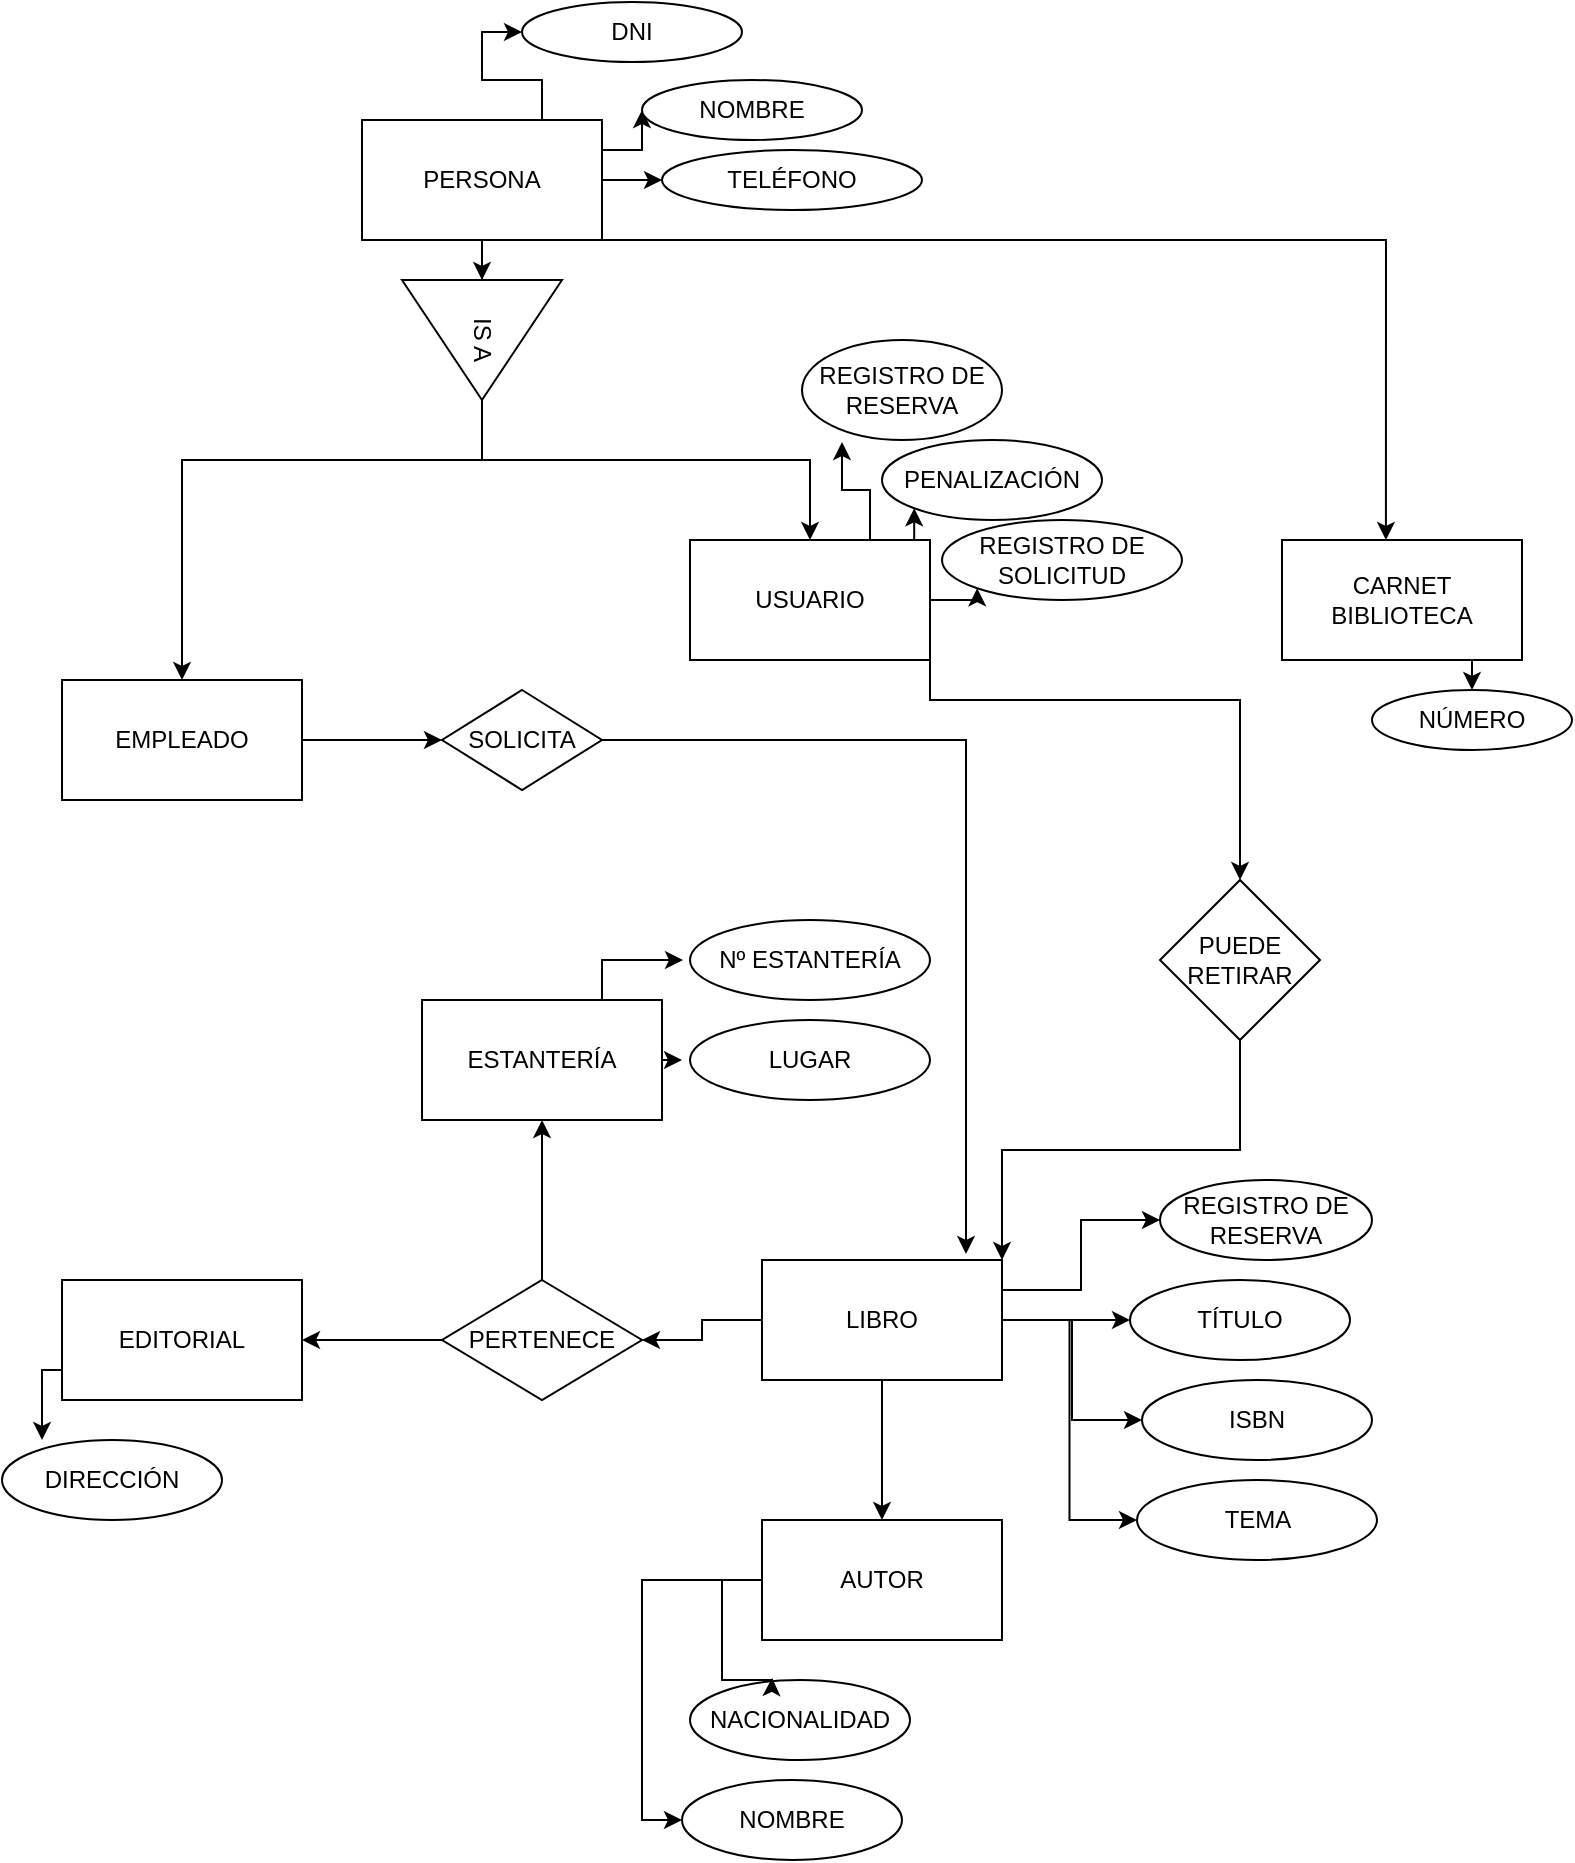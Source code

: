 <mxfile version="22.0.2" type="device">
  <diagram name="Página-1" id="P3Kp_mkD6SCr7D9hnscQ">
    <mxGraphModel dx="1019" dy="1989" grid="1" gridSize="10" guides="1" tooltips="1" connect="1" arrows="1" fold="1" page="1" pageScale="1" pageWidth="827" pageHeight="1169" math="0" shadow="0">
      <root>
        <mxCell id="0" />
        <mxCell id="1" parent="0" />
        <mxCell id="BDFHSOEbUySi55BflPAm-15" style="edgeStyle=orthogonalEdgeStyle;rounded=0;orthogonalLoop=1;jettySize=auto;html=1;exitX=1;exitY=0.5;exitDx=0;exitDy=0;entryX=0;entryY=0.5;entryDx=0;entryDy=0;" parent="1" source="BDFHSOEbUySi55BflPAm-1" target="BDFHSOEbUySi55BflPAm-7" edge="1">
          <mxGeometry relative="1" as="geometry" />
        </mxCell>
        <mxCell id="BDFHSOEbUySi55BflPAm-19" style="edgeStyle=orthogonalEdgeStyle;rounded=0;orthogonalLoop=1;jettySize=auto;html=1;exitX=0;exitY=0.5;exitDx=0;exitDy=0;entryX=1;entryY=0.5;entryDx=0;entryDy=0;" parent="1" source="BDFHSOEbUySi55BflPAm-1" target="BDFHSOEbUySi55BflPAm-18" edge="1">
          <mxGeometry relative="1" as="geometry" />
        </mxCell>
        <mxCell id="BDFHSOEbUySi55BflPAm-23" style="edgeStyle=orthogonalEdgeStyle;rounded=0;orthogonalLoop=1;jettySize=auto;html=1;exitX=1;exitY=0.5;exitDx=0;exitDy=0;entryX=0;entryY=0.5;entryDx=0;entryDy=0;" parent="1" source="BDFHSOEbUySi55BflPAm-1" target="BDFHSOEbUySi55BflPAm-21" edge="1">
          <mxGeometry relative="1" as="geometry" />
        </mxCell>
        <mxCell id="BDFHSOEbUySi55BflPAm-24" style="edgeStyle=orthogonalEdgeStyle;rounded=0;orthogonalLoop=1;jettySize=auto;html=1;exitX=1;exitY=0.5;exitDx=0;exitDy=0;entryX=0;entryY=0.5;entryDx=0;entryDy=0;" parent="1" source="BDFHSOEbUySi55BflPAm-1" target="BDFHSOEbUySi55BflPAm-22" edge="1">
          <mxGeometry relative="1" as="geometry" />
        </mxCell>
        <mxCell id="BDFHSOEbUySi55BflPAm-66" style="edgeStyle=orthogonalEdgeStyle;rounded=0;orthogonalLoop=1;jettySize=auto;html=1;exitX=1;exitY=0.25;exitDx=0;exitDy=0;entryX=0;entryY=0.5;entryDx=0;entryDy=0;" parent="1" source="BDFHSOEbUySi55BflPAm-1" target="BDFHSOEbUySi55BflPAm-63" edge="1">
          <mxGeometry relative="1" as="geometry" />
        </mxCell>
        <mxCell id="BDFHSOEbUySi55BflPAm-1" value="LIBRO" style="rounded=0;whiteSpace=wrap;html=1;" parent="1" vertex="1">
          <mxGeometry x="390" y="30" width="120" height="60" as="geometry" />
        </mxCell>
        <mxCell id="BDFHSOEbUySi55BflPAm-2" value="EDITORIAL" style="rounded=0;whiteSpace=wrap;html=1;" parent="1" vertex="1">
          <mxGeometry x="40" y="40" width="120" height="60" as="geometry" />
        </mxCell>
        <mxCell id="BDFHSOEbUySi55BflPAm-3" value="NOMBRE" style="ellipse;whiteSpace=wrap;html=1;" parent="1" vertex="1">
          <mxGeometry x="350" y="290" width="110" height="40" as="geometry" />
        </mxCell>
        <mxCell id="BDFHSOEbUySi55BflPAm-17" style="edgeStyle=orthogonalEdgeStyle;rounded=0;orthogonalLoop=1;jettySize=auto;html=1;exitX=0;exitY=0.5;exitDx=0;exitDy=0;entryX=0;entryY=0.5;entryDx=0;entryDy=0;" parent="1" source="BDFHSOEbUySi55BflPAm-4" target="BDFHSOEbUySi55BflPAm-3" edge="1">
          <mxGeometry relative="1" as="geometry" />
        </mxCell>
        <mxCell id="BDFHSOEbUySi55BflPAm-4" value="AUTOR" style="rounded=0;whiteSpace=wrap;html=1;" parent="1" vertex="1">
          <mxGeometry x="390" y="160" width="120" height="60" as="geometry" />
        </mxCell>
        <mxCell id="BDFHSOEbUySi55BflPAm-6" value="NACIONALIDAD" style="ellipse;whiteSpace=wrap;html=1;" parent="1" vertex="1">
          <mxGeometry x="354" y="240" width="110" height="40" as="geometry" />
        </mxCell>
        <mxCell id="BDFHSOEbUySi55BflPAm-7" value="TÍTULO" style="ellipse;whiteSpace=wrap;html=1;" parent="1" vertex="1">
          <mxGeometry x="574" y="40" width="110" height="40" as="geometry" />
        </mxCell>
        <mxCell id="BDFHSOEbUySi55BflPAm-9" style="edgeStyle=orthogonalEdgeStyle;rounded=0;orthogonalLoop=1;jettySize=auto;html=1;exitX=0.5;exitY=1;exitDx=0;exitDy=0;entryX=0.5;entryY=0;entryDx=0;entryDy=0;" parent="1" source="BDFHSOEbUySi55BflPAm-1" target="BDFHSOEbUySi55BflPAm-4" edge="1">
          <mxGeometry relative="1" as="geometry">
            <mxPoint x="305.99" y="154" as="targetPoint" />
          </mxGeometry>
        </mxCell>
        <mxCell id="BDFHSOEbUySi55BflPAm-16" style="edgeStyle=orthogonalEdgeStyle;rounded=0;orthogonalLoop=1;jettySize=auto;html=1;exitX=0;exitY=0.5;exitDx=0;exitDy=0;entryX=0.373;entryY=-0.025;entryDx=0;entryDy=0;entryPerimeter=0;" parent="1" source="BDFHSOEbUySi55BflPAm-4" target="BDFHSOEbUySi55BflPAm-6" edge="1">
          <mxGeometry relative="1" as="geometry" />
        </mxCell>
        <mxCell id="BDFHSOEbUySi55BflPAm-20" style="edgeStyle=orthogonalEdgeStyle;rounded=0;orthogonalLoop=1;jettySize=auto;html=1;exitX=0;exitY=0.5;exitDx=0;exitDy=0;entryX=1;entryY=0.5;entryDx=0;entryDy=0;" parent="1" source="BDFHSOEbUySi55BflPAm-18" target="BDFHSOEbUySi55BflPAm-2" edge="1">
          <mxGeometry relative="1" as="geometry" />
        </mxCell>
        <mxCell id="BDFHSOEbUySi55BflPAm-28" style="edgeStyle=orthogonalEdgeStyle;rounded=0;orthogonalLoop=1;jettySize=auto;html=1;exitX=0.5;exitY=0;exitDx=0;exitDy=0;entryX=0.5;entryY=1;entryDx=0;entryDy=0;" parent="1" source="BDFHSOEbUySi55BflPAm-18" target="BDFHSOEbUySi55BflPAm-27" edge="1">
          <mxGeometry relative="1" as="geometry" />
        </mxCell>
        <mxCell id="BDFHSOEbUySi55BflPAm-18" value="PERTENECE" style="rhombus;whiteSpace=wrap;html=1;" parent="1" vertex="1">
          <mxGeometry x="230" y="40" width="100" height="60" as="geometry" />
        </mxCell>
        <mxCell id="BDFHSOEbUySi55BflPAm-21" value="ISBN" style="ellipse;whiteSpace=wrap;html=1;" parent="1" vertex="1">
          <mxGeometry x="580" y="90" width="115" height="40" as="geometry" />
        </mxCell>
        <mxCell id="BDFHSOEbUySi55BflPAm-22" value="TEMA" style="ellipse;whiteSpace=wrap;html=1;" parent="1" vertex="1">
          <mxGeometry x="577.5" y="140" width="120" height="40" as="geometry" />
        </mxCell>
        <mxCell id="BDFHSOEbUySi55BflPAm-68" style="edgeStyle=orthogonalEdgeStyle;rounded=0;orthogonalLoop=1;jettySize=auto;html=1;exitX=0.75;exitY=0;exitDx=0;exitDy=0;" parent="1" source="BDFHSOEbUySi55BflPAm-27" edge="1">
          <mxGeometry relative="1" as="geometry">
            <mxPoint x="350" y="-120" as="targetPoint" />
          </mxGeometry>
        </mxCell>
        <mxCell id="BDFHSOEbUySi55BflPAm-69" style="edgeStyle=orthogonalEdgeStyle;rounded=0;orthogonalLoop=1;jettySize=auto;html=1;exitX=1;exitY=0.5;exitDx=0;exitDy=0;" parent="1" source="BDFHSOEbUySi55BflPAm-27" edge="1">
          <mxGeometry relative="1" as="geometry">
            <mxPoint x="350" y="-70" as="targetPoint" />
          </mxGeometry>
        </mxCell>
        <mxCell id="BDFHSOEbUySi55BflPAm-27" value="ESTANTERÍA" style="rounded=0;whiteSpace=wrap;html=1;" parent="1" vertex="1">
          <mxGeometry x="220" y="-100" width="120" height="60" as="geometry" />
        </mxCell>
        <mxCell id="BDFHSOEbUySi55BflPAm-29" value="LUGAR" style="ellipse;whiteSpace=wrap;html=1;" parent="1" vertex="1">
          <mxGeometry x="354" y="-90" width="120" height="40" as="geometry" />
        </mxCell>
        <mxCell id="BDFHSOEbUySi55BflPAm-30" value="Nº ESTANTERÍA" style="ellipse;whiteSpace=wrap;html=1;" parent="1" vertex="1">
          <mxGeometry x="354" y="-140" width="120" height="40" as="geometry" />
        </mxCell>
        <mxCell id="BDFHSOEbUySi55BflPAm-33" style="edgeStyle=orthogonalEdgeStyle;rounded=0;orthogonalLoop=1;jettySize=auto;html=1;exitX=1;exitY=0.5;exitDx=0;exitDy=0;entryX=0;entryY=0.5;entryDx=0;entryDy=0;" parent="1" source="BDFHSOEbUySi55BflPAm-31" target="BDFHSOEbUySi55BflPAm-32" edge="1">
          <mxGeometry relative="1" as="geometry" />
        </mxCell>
        <mxCell id="BDFHSOEbUySi55BflPAm-31" value="EMPLEADO" style="rounded=0;whiteSpace=wrap;html=1;" parent="1" vertex="1">
          <mxGeometry x="40" y="-260" width="120" height="60" as="geometry" />
        </mxCell>
        <mxCell id="BDFHSOEbUySi55BflPAm-32" value="SOLICITA" style="rhombus;whiteSpace=wrap;html=1;" parent="1" vertex="1">
          <mxGeometry x="230" y="-255" width="80" height="50" as="geometry" />
        </mxCell>
        <mxCell id="BDFHSOEbUySi55BflPAm-34" style="edgeStyle=orthogonalEdgeStyle;rounded=0;orthogonalLoop=1;jettySize=auto;html=1;exitX=1;exitY=0.5;exitDx=0;exitDy=0;entryX=0.85;entryY=-0.05;entryDx=0;entryDy=0;entryPerimeter=0;" parent="1" source="BDFHSOEbUySi55BflPAm-32" target="BDFHSOEbUySi55BflPAm-1" edge="1">
          <mxGeometry relative="1" as="geometry" />
        </mxCell>
        <mxCell id="BDFHSOEbUySi55BflPAm-35" value="DIRECCIÓN" style="ellipse;whiteSpace=wrap;html=1;" parent="1" vertex="1">
          <mxGeometry x="10" y="120" width="110" height="40" as="geometry" />
        </mxCell>
        <mxCell id="BDFHSOEbUySi55BflPAm-39" style="edgeStyle=orthogonalEdgeStyle;rounded=0;orthogonalLoop=1;jettySize=auto;html=1;exitX=0.5;exitY=1;exitDx=0;exitDy=0;entryX=0.5;entryY=0;entryDx=0;entryDy=0;" parent="1" source="BDFHSOEbUySi55BflPAm-36" target="BDFHSOEbUySi55BflPAm-31" edge="1">
          <mxGeometry relative="1" as="geometry" />
        </mxCell>
        <mxCell id="BDFHSOEbUySi55BflPAm-40" style="edgeStyle=orthogonalEdgeStyle;rounded=0;orthogonalLoop=1;jettySize=auto;html=1;exitX=0.5;exitY=1;exitDx=0;exitDy=0;" parent="1" source="BDFHSOEbUySi55BflPAm-38" target="BDFHSOEbUySi55BflPAm-37" edge="1">
          <mxGeometry relative="1" as="geometry">
            <Array as="points">
              <mxPoint x="250" y="-370" />
              <mxPoint x="414" y="-370" />
            </Array>
          </mxGeometry>
        </mxCell>
        <mxCell id="BDFHSOEbUySi55BflPAm-55" style="edgeStyle=orthogonalEdgeStyle;rounded=0;orthogonalLoop=1;jettySize=auto;html=1;exitX=0.75;exitY=0;exitDx=0;exitDy=0;entryX=0;entryY=0.5;entryDx=0;entryDy=0;" parent="1" source="BDFHSOEbUySi55BflPAm-36" target="BDFHSOEbUySi55BflPAm-52" edge="1">
          <mxGeometry relative="1" as="geometry" />
        </mxCell>
        <mxCell id="BDFHSOEbUySi55BflPAm-56" style="edgeStyle=orthogonalEdgeStyle;rounded=0;orthogonalLoop=1;jettySize=auto;html=1;exitX=1;exitY=0.25;exitDx=0;exitDy=0;entryX=0;entryY=0.5;entryDx=0;entryDy=0;" parent="1" source="BDFHSOEbUySi55BflPAm-36" target="BDFHSOEbUySi55BflPAm-54" edge="1">
          <mxGeometry relative="1" as="geometry" />
        </mxCell>
        <mxCell id="BDFHSOEbUySi55BflPAm-59" style="edgeStyle=orthogonalEdgeStyle;rounded=0;orthogonalLoop=1;jettySize=auto;html=1;exitX=1;exitY=0.5;exitDx=0;exitDy=0;entryX=0;entryY=0.5;entryDx=0;entryDy=0;" parent="1" source="BDFHSOEbUySi55BflPAm-36" target="BDFHSOEbUySi55BflPAm-58" edge="1">
          <mxGeometry relative="1" as="geometry" />
        </mxCell>
        <mxCell id="BDFHSOEbUySi55BflPAm-36" value="PERSONA" style="rounded=0;whiteSpace=wrap;html=1;" parent="1" vertex="1">
          <mxGeometry x="190" y="-540" width="120" height="60" as="geometry" />
        </mxCell>
        <mxCell id="BDFHSOEbUySi55BflPAm-50" style="edgeStyle=orthogonalEdgeStyle;rounded=0;orthogonalLoop=1;jettySize=auto;html=1;exitX=1;exitY=1;exitDx=0;exitDy=0;entryX=0.5;entryY=0;entryDx=0;entryDy=0;" parent="1" source="BDFHSOEbUySi55BflPAm-37" target="BDFHSOEbUySi55BflPAm-49" edge="1">
          <mxGeometry relative="1" as="geometry">
            <Array as="points">
              <mxPoint x="474" y="-250" />
              <mxPoint x="629" y="-250" />
            </Array>
          </mxGeometry>
        </mxCell>
        <mxCell id="BDFHSOEbUySi55BflPAm-61" style="edgeStyle=orthogonalEdgeStyle;rounded=0;orthogonalLoop=1;jettySize=auto;html=1;exitX=0.75;exitY=0;exitDx=0;exitDy=0;entryX=0;entryY=1;entryDx=0;entryDy=0;" parent="1" source="BDFHSOEbUySi55BflPAm-37" target="BDFHSOEbUySi55BflPAm-43" edge="1">
          <mxGeometry relative="1" as="geometry" />
        </mxCell>
        <mxCell id="BDFHSOEbUySi55BflPAm-62" style="edgeStyle=orthogonalEdgeStyle;rounded=0;orthogonalLoop=1;jettySize=auto;html=1;exitX=1;exitY=0.5;exitDx=0;exitDy=0;entryX=0;entryY=1;entryDx=0;entryDy=0;" parent="1" source="BDFHSOEbUySi55BflPAm-37" target="BDFHSOEbUySi55BflPAm-60" edge="1">
          <mxGeometry relative="1" as="geometry" />
        </mxCell>
        <mxCell id="BDFHSOEbUySi55BflPAm-37" value="USUARIO" style="rounded=0;whiteSpace=wrap;html=1;" parent="1" vertex="1">
          <mxGeometry x="354" y="-330" width="120" height="60" as="geometry" />
        </mxCell>
        <mxCell id="BDFHSOEbUySi55BflPAm-41" value="" style="edgeStyle=orthogonalEdgeStyle;rounded=0;orthogonalLoop=1;jettySize=auto;html=1;exitX=0.5;exitY=1;exitDx=0;exitDy=0;" parent="1" source="BDFHSOEbUySi55BflPAm-36" target="BDFHSOEbUySi55BflPAm-38" edge="1">
          <mxGeometry relative="1" as="geometry">
            <mxPoint x="250" y="-480" as="sourcePoint" />
            <mxPoint x="414" y="-330" as="targetPoint" />
            <Array as="points" />
          </mxGeometry>
        </mxCell>
        <mxCell id="BDFHSOEbUySi55BflPAm-38" value="IS A" style="triangle;whiteSpace=wrap;html=1;rotation=90;" parent="1" vertex="1">
          <mxGeometry x="220" y="-470" width="60" height="80" as="geometry" />
        </mxCell>
        <mxCell id="BDFHSOEbUySi55BflPAm-43" value="PENALIZACIÓN" style="ellipse;whiteSpace=wrap;html=1;" parent="1" vertex="1">
          <mxGeometry x="450" y="-380" width="110" height="40" as="geometry" />
        </mxCell>
        <mxCell id="BDFHSOEbUySi55BflPAm-44" value="NÚMERO" style="ellipse;whiteSpace=wrap;html=1;" parent="1" vertex="1">
          <mxGeometry x="695" y="-255" width="100" height="30" as="geometry" />
        </mxCell>
        <mxCell id="BDFHSOEbUySi55BflPAm-67" style="edgeStyle=orthogonalEdgeStyle;rounded=0;orthogonalLoop=1;jettySize=auto;html=1;exitX=0.75;exitY=1;exitDx=0;exitDy=0;entryX=0.5;entryY=0;entryDx=0;entryDy=0;" parent="1" source="BDFHSOEbUySi55BflPAm-45" target="BDFHSOEbUySi55BflPAm-44" edge="1">
          <mxGeometry relative="1" as="geometry" />
        </mxCell>
        <mxCell id="BDFHSOEbUySi55BflPAm-45" value="CARNET&lt;br&gt;BIBLIOTECA" style="rounded=0;whiteSpace=wrap;html=1;" parent="1" vertex="1">
          <mxGeometry x="650" y="-330" width="120" height="60" as="geometry" />
        </mxCell>
        <mxCell id="BDFHSOEbUySi55BflPAm-51" style="edgeStyle=orthogonalEdgeStyle;rounded=0;orthogonalLoop=1;jettySize=auto;html=1;exitX=0.5;exitY=1;exitDx=0;exitDy=0;entryX=1;entryY=0;entryDx=0;entryDy=0;" parent="1" source="BDFHSOEbUySi55BflPAm-49" target="BDFHSOEbUySi55BflPAm-1" edge="1">
          <mxGeometry relative="1" as="geometry" />
        </mxCell>
        <mxCell id="BDFHSOEbUySi55BflPAm-49" value="PUEDE RETIRAR" style="rhombus;whiteSpace=wrap;html=1;" parent="1" vertex="1">
          <mxGeometry x="589" y="-160" width="80" height="80" as="geometry" />
        </mxCell>
        <mxCell id="BDFHSOEbUySi55BflPAm-52" value="DNI" style="ellipse;whiteSpace=wrap;html=1;" parent="1" vertex="1">
          <mxGeometry x="270" y="-599" width="110" height="30" as="geometry" />
        </mxCell>
        <mxCell id="BDFHSOEbUySi55BflPAm-54" value="NOMBRE" style="ellipse;whiteSpace=wrap;html=1;" parent="1" vertex="1">
          <mxGeometry x="330" y="-560" width="110" height="30" as="geometry" />
        </mxCell>
        <mxCell id="BDFHSOEbUySi55BflPAm-57" style="edgeStyle=orthogonalEdgeStyle;rounded=0;orthogonalLoop=1;jettySize=auto;html=1;exitX=1;exitY=0.75;exitDx=0;exitDy=0;entryX=0.433;entryY=0;entryDx=0;entryDy=0;entryPerimeter=0;" parent="1" source="BDFHSOEbUySi55BflPAm-36" target="BDFHSOEbUySi55BflPAm-45" edge="1">
          <mxGeometry relative="1" as="geometry">
            <Array as="points">
              <mxPoint x="310" y="-480" />
              <mxPoint x="702" y="-480" />
            </Array>
          </mxGeometry>
        </mxCell>
        <mxCell id="BDFHSOEbUySi55BflPAm-58" value="TELÉFONO" style="ellipse;whiteSpace=wrap;html=1;" parent="1" vertex="1">
          <mxGeometry x="340" y="-525" width="130" height="30" as="geometry" />
        </mxCell>
        <mxCell id="BDFHSOEbUySi55BflPAm-60" value="REGISTRO DE SOLICITUD" style="ellipse;whiteSpace=wrap;html=1;" parent="1" vertex="1">
          <mxGeometry x="480" y="-340" width="120" height="40" as="geometry" />
        </mxCell>
        <mxCell id="BDFHSOEbUySi55BflPAm-63" value="REGISTRO DE&lt;br&gt;RESERVA" style="ellipse;whiteSpace=wrap;html=1;" parent="1" vertex="1">
          <mxGeometry x="589" y="-10" width="106" height="40" as="geometry" />
        </mxCell>
        <mxCell id="BDFHSOEbUySi55BflPAm-64" value="REGISTRO DE RESERVA" style="ellipse;whiteSpace=wrap;html=1;" parent="1" vertex="1">
          <mxGeometry x="410" y="-430" width="100" height="50" as="geometry" />
        </mxCell>
        <mxCell id="BDFHSOEbUySi55BflPAm-65" style="edgeStyle=orthogonalEdgeStyle;rounded=0;orthogonalLoop=1;jettySize=auto;html=1;exitX=0.75;exitY=0;exitDx=0;exitDy=0;entryX=0.2;entryY=1.02;entryDx=0;entryDy=0;entryPerimeter=0;" parent="1" source="BDFHSOEbUySi55BflPAm-37" target="BDFHSOEbUySi55BflPAm-64" edge="1">
          <mxGeometry relative="1" as="geometry" />
        </mxCell>
        <mxCell id="BDFHSOEbUySi55BflPAm-70" style="edgeStyle=orthogonalEdgeStyle;rounded=0;orthogonalLoop=1;jettySize=auto;html=1;exitX=0;exitY=0.75;exitDx=0;exitDy=0;entryX=0.182;entryY=0;entryDx=0;entryDy=0;entryPerimeter=0;" parent="1" source="BDFHSOEbUySi55BflPAm-2" target="BDFHSOEbUySi55BflPAm-35" edge="1">
          <mxGeometry relative="1" as="geometry" />
        </mxCell>
      </root>
    </mxGraphModel>
  </diagram>
</mxfile>

